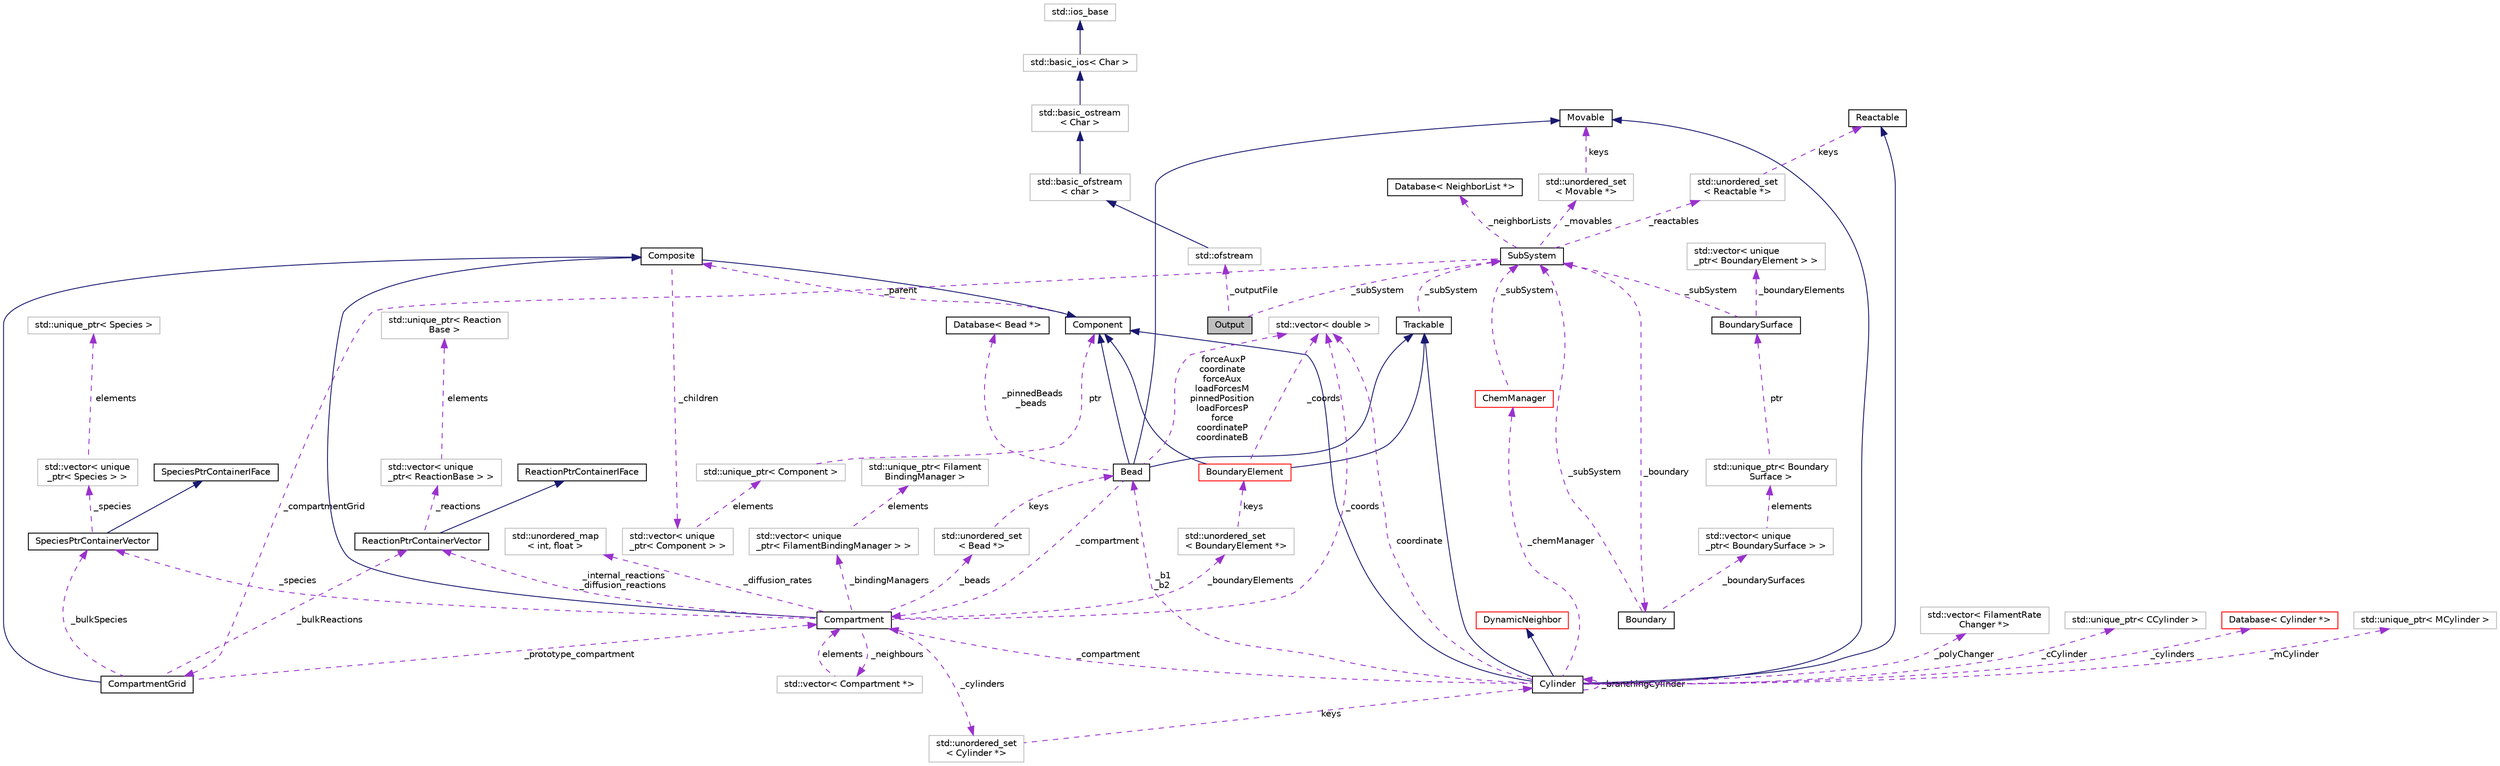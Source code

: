 digraph "Output"
{
 // INTERACTIVE_SVG=YES
  edge [fontname="Helvetica",fontsize="10",labelfontname="Helvetica",labelfontsize="10"];
  node [fontname="Helvetica",fontsize="10",shape=record];
  Node12 [label="Output",height=0.2,width=0.4,color="black", fillcolor="grey75", style="filled", fontcolor="black"];
  Node13 -> Node12 [dir="back",color="darkorchid3",fontsize="10",style="dashed",label=" _subSystem" ,fontname="Helvetica"];
  Node13 [label="SubSystem",height=0.2,width=0.4,color="black", fillcolor="white", style="filled",URL="$classSubSystem.html",tooltip="Manages all Movables and Reactables. "];
  Node14 -> Node13 [dir="back",color="darkorchid3",fontsize="10",style="dashed",label=" _movables" ,fontname="Helvetica"];
  Node14 [label="std::unordered_set\l\< Movable *\>",height=0.2,width=0.4,color="grey75", fillcolor="white", style="filled"];
  Node15 -> Node14 [dir="back",color="darkorchid3",fontsize="10",style="dashed",label=" keys" ,fontname="Helvetica"];
  Node15 [label="Movable",height=0.2,width=0.4,color="black", fillcolor="white", style="filled",URL="$classMovable.html",tooltip="An abstract base class for a movable element in the SubSystem. "];
  Node16 -> Node13 [dir="back",color="darkorchid3",fontsize="10",style="dashed",label=" _reactables" ,fontname="Helvetica"];
  Node16 [label="std::unordered_set\l\< Reactable *\>",height=0.2,width=0.4,color="grey75", fillcolor="white", style="filled"];
  Node17 -> Node16 [dir="back",color="darkorchid3",fontsize="10",style="dashed",label=" keys" ,fontname="Helvetica"];
  Node17 [label="Reactable",height=0.2,width=0.4,color="black", fillcolor="white", style="filled",URL="$classReactable.html",tooltip="An abstract base class for a reactable element in the SubSystem. "];
  Node18 -> Node13 [dir="back",color="darkorchid3",fontsize="10",style="dashed",label=" _boundary" ,fontname="Helvetica"];
  Node18 [label="Boundary",height=0.2,width=0.4,color="black", fillcolor="white", style="filled",URL="$classBoundary.html",tooltip="To store all BoundarySurfaces that are in the SubSystem. "];
  Node13 -> Node18 [dir="back",color="darkorchid3",fontsize="10",style="dashed",label=" _subSystem" ,fontname="Helvetica"];
  Node19 -> Node18 [dir="back",color="darkorchid3",fontsize="10",style="dashed",label=" _boundarySurfaces" ,fontname="Helvetica"];
  Node19 [label="std::vector\< unique\l_ptr\< BoundarySurface \> \>",height=0.2,width=0.4,color="grey75", fillcolor="white", style="filled"];
  Node20 -> Node19 [dir="back",color="darkorchid3",fontsize="10",style="dashed",label=" elements" ,fontname="Helvetica"];
  Node20 [label="std::unique_ptr\< Boundary\lSurface \>",height=0.2,width=0.4,color="grey75", fillcolor="white", style="filled"];
  Node21 -> Node20 [dir="back",color="darkorchid3",fontsize="10",style="dashed",label=" ptr" ,fontname="Helvetica"];
  Node21 [label="BoundarySurface",height=0.2,width=0.4,color="black", fillcolor="white", style="filled",URL="$classBoundarySurface.html",tooltip="A boundary shape that holds BoundaryElements. "];
  Node13 -> Node21 [dir="back",color="darkorchid3",fontsize="10",style="dashed",label=" _subSystem" ,fontname="Helvetica"];
  Node22 -> Node21 [dir="back",color="darkorchid3",fontsize="10",style="dashed",label=" _boundaryElements" ,fontname="Helvetica"];
  Node22 [label="std::vector\< unique\l_ptr\< BoundaryElement \> \>",height=0.2,width=0.4,color="grey75", fillcolor="white", style="filled"];
  Node33 -> Node13 [dir="back",color="darkorchid3",fontsize="10",style="dashed",label=" _compartmentGrid" ,fontname="Helvetica"];
  Node33 [label="CompartmentGrid",height=0.2,width=0.4,color="black", fillcolor="white", style="filled",URL="$classCompartmentGrid.html",tooltip="A simple n-dimensional grid of Compartment objects. "];
  Node26 -> Node33 [dir="back",color="midnightblue",fontsize="10",style="solid",fontname="Helvetica"];
  Node26 [label="Composite",height=0.2,width=0.4,color="black", fillcolor="white", style="filled",URL="$classComposite.html",tooltip="The aggregating class for the Composite pattern. "];
  Node25 -> Node26 [dir="back",color="midnightblue",fontsize="10",style="solid",fontname="Helvetica"];
  Node25 [label="Component",height=0.2,width=0.4,color="black", fillcolor="white", style="filled",URL="$classComponent.html",tooltip="The base class for the Composite pattern hieararchy. "];
  Node26 -> Node25 [dir="back",color="darkorchid3",fontsize="10",style="dashed",label=" _parent" ,fontname="Helvetica"];
  Node27 -> Node26 [dir="back",color="darkorchid3",fontsize="10",style="dashed",label=" _children" ,fontname="Helvetica"];
  Node27 [label="std::vector\< unique\l_ptr\< Component \> \>",height=0.2,width=0.4,color="grey75", fillcolor="white", style="filled"];
  Node28 -> Node27 [dir="back",color="darkorchid3",fontsize="10",style="dashed",label=" elements" ,fontname="Helvetica"];
  Node28 [label="std::unique_ptr\< Component \>",height=0.2,width=0.4,color="grey75", fillcolor="white", style="filled"];
  Node25 -> Node28 [dir="back",color="darkorchid3",fontsize="10",style="dashed",label=" ptr" ,fontname="Helvetica"];
  Node34 -> Node33 [dir="back",color="darkorchid3",fontsize="10",style="dashed",label=" _prototype_compartment" ,fontname="Helvetica"];
  Node34 [label="Compartment",height=0.2,width=0.4,color="black", fillcolor="white", style="filled",URL="$classCompartment.html",tooltip="A container or holding Species and Reactions. "];
  Node26 -> Node34 [dir="back",color="midnightblue",fontsize="10",style="solid",fontname="Helvetica"];
  Node35 -> Node34 [dir="back",color="darkorchid3",fontsize="10",style="dashed",label=" _beads" ,fontname="Helvetica"];
  Node35 [label="std::unordered_set\l\< Bead *\>",height=0.2,width=0.4,color="grey75", fillcolor="white", style="filled"];
  Node36 -> Node35 [dir="back",color="darkorchid3",fontsize="10",style="dashed",label=" keys" ,fontname="Helvetica"];
  Node36 [label="Bead",height=0.2,width=0.4,color="black", fillcolor="white", style="filled",URL="$classBead.html",tooltip="Represents a single coordinate between Cylinders, and holds forces needed for mechanical equilibratio..."];
  Node25 -> Node36 [dir="back",color="midnightblue",fontsize="10",style="solid",fontname="Helvetica"];
  Node29 -> Node36 [dir="back",color="midnightblue",fontsize="10",style="solid",fontname="Helvetica"];
  Node29 [label="Trackable",height=0.2,width=0.4,color="black", fillcolor="white", style="filled",URL="$classTrackable.html",tooltip="An abstract base class for a trackable object in the SubSystem. "];
  Node13 -> Node29 [dir="back",color="darkorchid3",fontsize="10",style="dashed",label=" _subSystem" ,fontname="Helvetica"];
  Node15 -> Node36 [dir="back",color="midnightblue",fontsize="10",style="solid",fontname="Helvetica"];
  Node34 -> Node36 [dir="back",color="darkorchid3",fontsize="10",style="dashed",label=" _compartment" ,fontname="Helvetica"];
  Node37 -> Node36 [dir="back",color="darkorchid3",fontsize="10",style="dashed",label=" _pinnedBeads\n_beads" ,fontname="Helvetica"];
  Node37 [label="Database\< Bead *\>",height=0.2,width=0.4,color="black", fillcolor="white", style="filled",URL="$classDatabase.html"];
  Node32 -> Node36 [dir="back",color="darkorchid3",fontsize="10",style="dashed",label=" forceAuxP\ncoordinate\nforceAux\nloadForcesM\npinnedPosition\nloadForcesP\nforce\ncoordinateP\ncoordinateB" ,fontname="Helvetica"];
  Node32 [label="std::vector\< double \>",height=0.2,width=0.4,color="grey75", fillcolor="white", style="filled"];
  Node38 -> Node34 [dir="back",color="darkorchid3",fontsize="10",style="dashed",label=" _neighbours" ,fontname="Helvetica"];
  Node38 [label="std::vector\< Compartment *\>",height=0.2,width=0.4,color="grey75", fillcolor="white", style="filled"];
  Node34 -> Node38 [dir="back",color="darkorchid3",fontsize="10",style="dashed",label=" elements" ,fontname="Helvetica"];
  Node39 -> Node34 [dir="back",color="darkorchid3",fontsize="10",style="dashed",label=" _cylinders" ,fontname="Helvetica"];
  Node39 [label="std::unordered_set\l\< Cylinder *\>",height=0.2,width=0.4,color="grey75", fillcolor="white", style="filled"];
  Node40 -> Node39 [dir="back",color="darkorchid3",fontsize="10",style="dashed",label=" keys" ,fontname="Helvetica"];
  Node40 [label="Cylinder",height=0.2,width=0.4,color="black", fillcolor="white", style="filled",URL="$classCylinder.html",tooltip="A container to store a MCylinder and CCylinder. "];
  Node25 -> Node40 [dir="back",color="midnightblue",fontsize="10",style="solid",fontname="Helvetica"];
  Node29 -> Node40 [dir="back",color="midnightblue",fontsize="10",style="solid",fontname="Helvetica"];
  Node15 -> Node40 [dir="back",color="midnightblue",fontsize="10",style="solid",fontname="Helvetica"];
  Node17 -> Node40 [dir="back",color="midnightblue",fontsize="10",style="solid",fontname="Helvetica"];
  Node41 -> Node40 [dir="back",color="midnightblue",fontsize="10",style="solid",fontname="Helvetica"];
  Node41 [label="DynamicNeighbor",height=0.2,width=0.4,color="red", fillcolor="white", style="filled",URL="$classDynamicNeighbor.html",tooltip="An abstract base class for any element that can be added or removed from a NeighborList dynamically a..."];
  Node40 -> Node40 [dir="back",color="darkorchid3",fontsize="10",style="dashed",label=" _branchingCylinder" ,fontname="Helvetica"];
  Node42 -> Node40 [dir="back",color="darkorchid3",fontsize="10",style="dashed",label=" _polyChanger" ,fontname="Helvetica"];
  Node42 [label="std::vector\< FilamentRate\lChanger *\>",height=0.2,width=0.4,color="grey75", fillcolor="white", style="filled"];
  Node44 -> Node40 [dir="back",color="darkorchid3",fontsize="10",style="dashed",label=" _cCylinder" ,fontname="Helvetica"];
  Node44 [label="std::unique_ptr\< CCylinder \>",height=0.2,width=0.4,color="grey75", fillcolor="white", style="filled"];
  Node36 -> Node40 [dir="back",color="darkorchid3",fontsize="10",style="dashed",label=" _b1\n_b2" ,fontname="Helvetica"];
  Node64 -> Node40 [dir="back",color="darkorchid3",fontsize="10",style="dashed",label=" _cylinders" ,fontname="Helvetica"];
  Node64 [label="Database\< Cylinder *\>",height=0.2,width=0.4,color="red", fillcolor="white", style="filled",URL="$classDatabase.html"];
  Node34 -> Node40 [dir="back",color="darkorchid3",fontsize="10",style="dashed",label=" _compartment" ,fontname="Helvetica"];
  Node66 -> Node40 [dir="back",color="darkorchid3",fontsize="10",style="dashed",label=" _chemManager" ,fontname="Helvetica"];
  Node66 [label="ChemManager",height=0.2,width=0.4,color="red", fillcolor="white", style="filled",URL="$classChemManager.html",tooltip="For initailizing chemical reactions based on a specific system. "];
  Node13 -> Node66 [dir="back",color="darkorchid3",fontsize="10",style="dashed",label=" _subSystem" ,fontname="Helvetica"];
  Node80 -> Node40 [dir="back",color="darkorchid3",fontsize="10",style="dashed",label=" _mCylinder" ,fontname="Helvetica"];
  Node80 [label="std::unique_ptr\< MCylinder \>",height=0.2,width=0.4,color="grey75", fillcolor="white", style="filled"];
  Node32 -> Node40 [dir="back",color="darkorchid3",fontsize="10",style="dashed",label=" coordinate" ,fontname="Helvetica"];
  Node82 -> Node34 [dir="back",color="darkorchid3",fontsize="10",style="dashed",label=" _boundaryElements" ,fontname="Helvetica"];
  Node82 [label="std::unordered_set\l\< BoundaryElement *\>",height=0.2,width=0.4,color="grey75", fillcolor="white", style="filled"];
  Node24 -> Node82 [dir="back",color="darkorchid3",fontsize="10",style="dashed",label=" keys" ,fontname="Helvetica"];
  Node24 [label="BoundaryElement",height=0.2,width=0.4,color="red", fillcolor="white", style="filled",URL="$classBoundaryElement.html",tooltip="Represents an element of a BoundarySurface. "];
  Node25 -> Node24 [dir="back",color="midnightblue",fontsize="10",style="solid",fontname="Helvetica"];
  Node29 -> Node24 [dir="back",color="midnightblue",fontsize="10",style="solid",fontname="Helvetica"];
  Node32 -> Node24 [dir="back",color="darkorchid3",fontsize="10",style="dashed",label=" _coords" ,fontname="Helvetica"];
  Node83 -> Node34 [dir="back",color="darkorchid3",fontsize="10",style="dashed",label=" _internal_reactions\n_diffusion_reactions" ,fontname="Helvetica"];
  Node83 [label="ReactionPtrContainerVector",height=0.2,width=0.4,color="black", fillcolor="white", style="filled",URL="$classReactionPtrContainerVector.html",tooltip="A concrete class implementing the ReactionPtrContainerIFace, using vector<unique_ptr<ReactionBase>> a..."];
  Node84 -> Node83 [dir="back",color="midnightblue",fontsize="10",style="solid",fontname="Helvetica"];
  Node84 [label="ReactionPtrContainerIFace",height=0.2,width=0.4,color="black", fillcolor="white", style="filled",URL="$classReactionPtrContainerIFace.html",tooltip="An abstract interface for a container of pointers to reaction objects. "];
  Node85 -> Node83 [dir="back",color="darkorchid3",fontsize="10",style="dashed",label=" _reactions" ,fontname="Helvetica"];
  Node85 [label="std::vector\< unique\l_ptr\< ReactionBase \> \>",height=0.2,width=0.4,color="grey75", fillcolor="white", style="filled"];
  Node86 -> Node85 [dir="back",color="darkorchid3",fontsize="10",style="dashed",label=" elements" ,fontname="Helvetica"];
  Node86 [label="std::unique_ptr\< Reaction\lBase \>",height=0.2,width=0.4,color="grey75", fillcolor="white", style="filled"];
  Node87 -> Node34 [dir="back",color="darkorchid3",fontsize="10",style="dashed",label=" _diffusion_rates" ,fontname="Helvetica"];
  Node87 [label="std::unordered_map\l\< int, float \>",height=0.2,width=0.4,color="grey75", fillcolor="white", style="filled"];
  Node32 -> Node34 [dir="back",color="darkorchid3",fontsize="10",style="dashed",label=" _coords" ,fontname="Helvetica"];
  Node88 -> Node34 [dir="back",color="darkorchid3",fontsize="10",style="dashed",label=" _bindingManagers" ,fontname="Helvetica"];
  Node88 [label="std::vector\< unique\l_ptr\< FilamentBindingManager \> \>",height=0.2,width=0.4,color="grey75", fillcolor="white", style="filled"];
  Node89 -> Node88 [dir="back",color="darkorchid3",fontsize="10",style="dashed",label=" elements" ,fontname="Helvetica"];
  Node89 [label="std::unique_ptr\< Filament\lBindingManager \>",height=0.2,width=0.4,color="grey75", fillcolor="white", style="filled"];
  Node91 -> Node34 [dir="back",color="darkorchid3",fontsize="10",style="dashed",label=" _species" ,fontname="Helvetica"];
  Node91 [label="SpeciesPtrContainerVector",height=0.2,width=0.4,color="black", fillcolor="white", style="filled",URL="$classSpeciesPtrContainerVector.html",tooltip="A concrete class implementing the SpeciesPtrContainerIFace, using vector<unique_ptr<Species>> as the ..."];
  Node92 -> Node91 [dir="back",color="midnightblue",fontsize="10",style="solid",fontname="Helvetica"];
  Node92 [label="SpeciesPtrContainerIFace",height=0.2,width=0.4,color="black", fillcolor="white", style="filled",URL="$classSpeciesPtrContainerIFace.html",tooltip="An abstract interface for a container of pointers to Species objects. "];
  Node93 -> Node91 [dir="back",color="darkorchid3",fontsize="10",style="dashed",label=" _species" ,fontname="Helvetica"];
  Node93 [label="std::vector\< unique\l_ptr\< Species \> \>",height=0.2,width=0.4,color="grey75", fillcolor="white", style="filled"];
  Node94 -> Node93 [dir="back",color="darkorchid3",fontsize="10",style="dashed",label=" elements" ,fontname="Helvetica"];
  Node94 [label="std::unique_ptr\< Species \>",height=0.2,width=0.4,color="grey75", fillcolor="white", style="filled"];
  Node83 -> Node33 [dir="back",color="darkorchid3",fontsize="10",style="dashed",label=" _bulkReactions" ,fontname="Helvetica"];
  Node91 -> Node33 [dir="back",color="darkorchid3",fontsize="10",style="dashed",label=" _bulkSpecies" ,fontname="Helvetica"];
  Node95 -> Node13 [dir="back",color="darkorchid3",fontsize="10",style="dashed",label=" _neighborLists" ,fontname="Helvetica"];
  Node95 [label="Database\< NeighborList *\>",height=0.2,width=0.4,color="black", fillcolor="white", style="filled",URL="$classDatabase.html"];
  Node96 -> Node12 [dir="back",color="darkorchid3",fontsize="10",style="dashed",label=" _outputFile" ,fontname="Helvetica"];
  Node96 [label="std::ofstream",height=0.2,width=0.4,color="grey75", fillcolor="white", style="filled",tooltip="STL class. "];
  Node97 -> Node96 [dir="back",color="midnightblue",fontsize="10",style="solid",fontname="Helvetica"];
  Node97 [label="std::basic_ofstream\l\< char \>",height=0.2,width=0.4,color="grey75", fillcolor="white", style="filled",tooltip="STL class. "];
  Node98 -> Node97 [dir="back",color="midnightblue",fontsize="10",style="solid",fontname="Helvetica"];
  Node98 [label="std::basic_ostream\l\< Char \>",height=0.2,width=0.4,color="grey75", fillcolor="white", style="filled",tooltip="STL class. "];
  Node99 -> Node98 [dir="back",color="midnightblue",fontsize="10",style="solid",fontname="Helvetica"];
  Node99 [label="std::basic_ios\< Char \>",height=0.2,width=0.4,color="grey75", fillcolor="white", style="filled",tooltip="STL class. "];
  Node100 -> Node99 [dir="back",color="midnightblue",fontsize="10",style="solid",fontname="Helvetica"];
  Node100 [label="std::ios_base",height=0.2,width=0.4,color="grey75", fillcolor="white", style="filled",tooltip="STL class. "];
}

